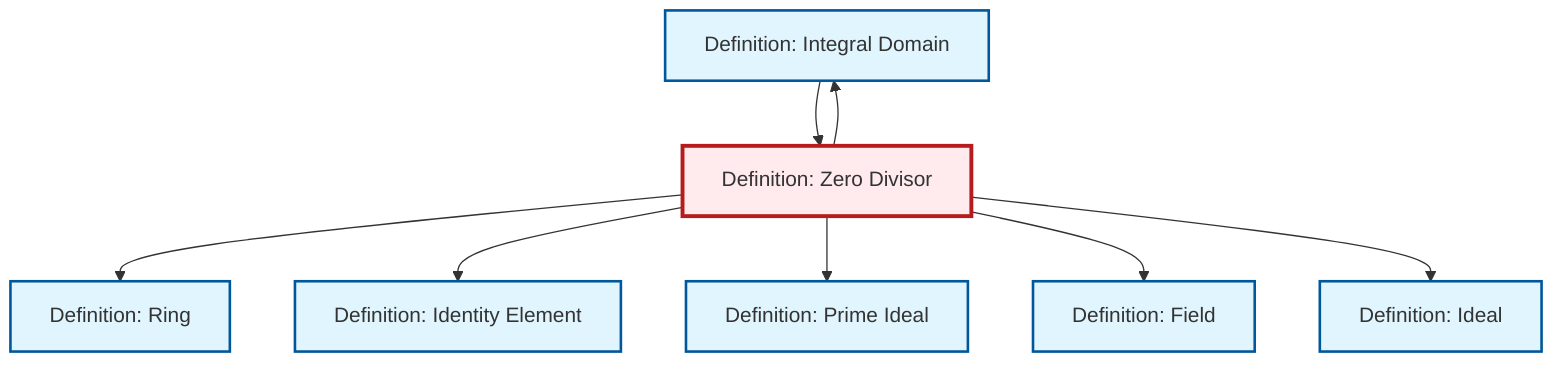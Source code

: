 graph TD
    classDef definition fill:#e1f5fe,stroke:#01579b,stroke-width:2px
    classDef theorem fill:#f3e5f5,stroke:#4a148c,stroke-width:2px
    classDef axiom fill:#fff3e0,stroke:#e65100,stroke-width:2px
    classDef example fill:#e8f5e9,stroke:#1b5e20,stroke-width:2px
    classDef current fill:#ffebee,stroke:#b71c1c,stroke-width:3px
    def-integral-domain["Definition: Integral Domain"]:::definition
    def-ideal["Definition: Ideal"]:::definition
    def-field["Definition: Field"]:::definition
    def-zero-divisor["Definition: Zero Divisor"]:::definition
    def-identity-element["Definition: Identity Element"]:::definition
    def-prime-ideal["Definition: Prime Ideal"]:::definition
    def-ring["Definition: Ring"]:::definition
    def-zero-divisor --> def-ring
    def-zero-divisor --> def-identity-element
    def-zero-divisor --> def-prime-ideal
    def-zero-divisor --> def-integral-domain
    def-zero-divisor --> def-field
    def-integral-domain --> def-zero-divisor
    def-zero-divisor --> def-ideal
    class def-zero-divisor current